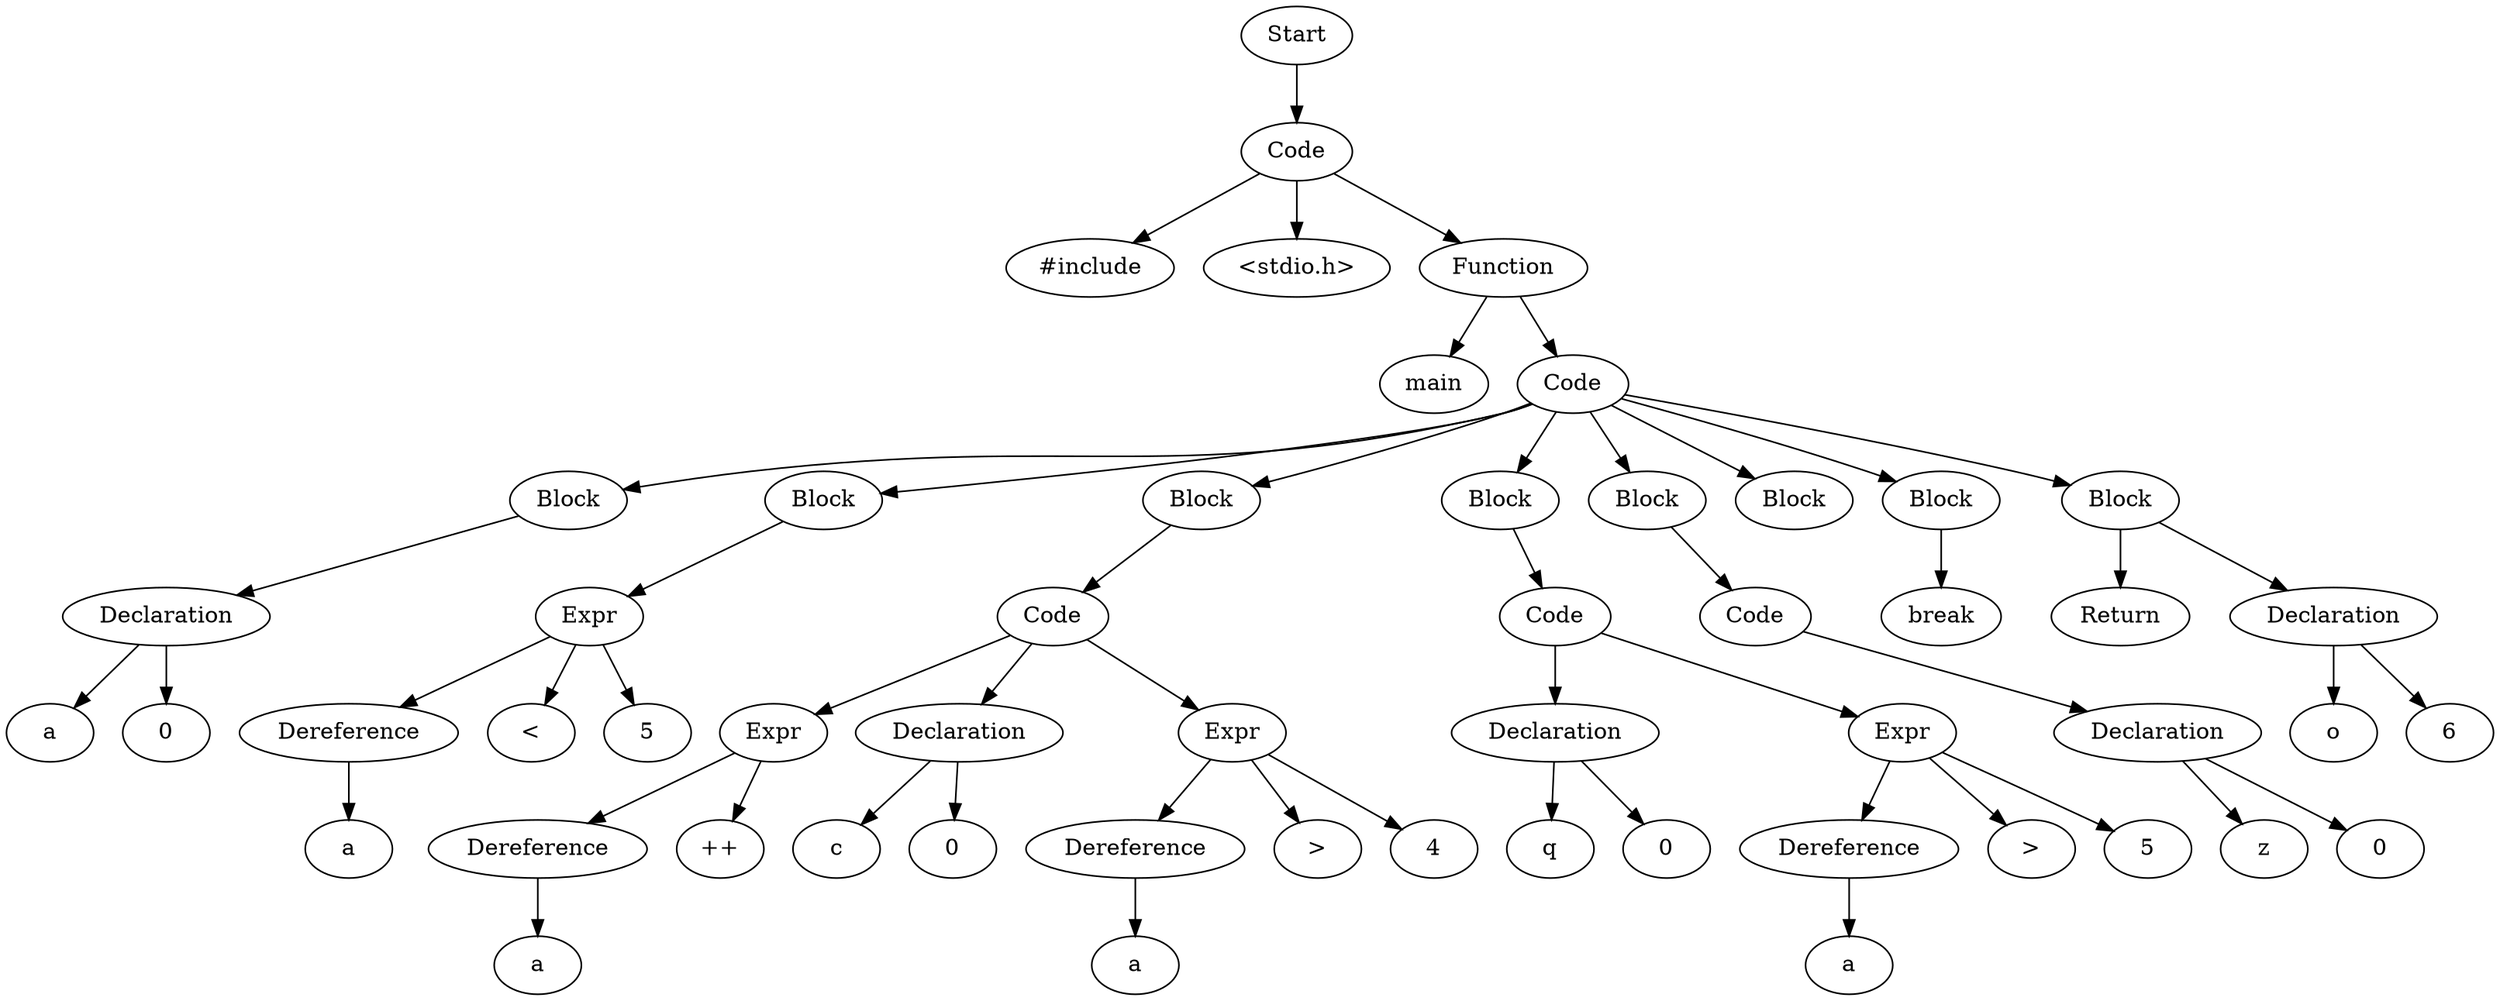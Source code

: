 digraph AST {
  "135171120308016" [label="Start"];
  "135171120308016" -> "135171120471616";
  "135171120471616" [label="Code"];
  "135171120471616" -> "135171120476848";
  "135171120471616" -> "135171120467104";
  "135171120471616" -> "135171120472096";
  "135171120476848" [label="#include"];
  "135171120467104" [label="<stdio.h>"];
  "135171120472096" [label="Function"];
  "135171120472096" -> "135171120464080";
  "135171120472096" -> "135171120479008";
  "135171120464080" [label="main"];
  "135171120479008" [label="Code"];
  "135171120479008" -> "135171120474304";
  "135171120479008" -> "135171120465088";
  "135171120479008" -> "135171120472816";
  "135171120479008" -> "135171118613024";
  "135171120479008" -> "135171118613792";
  "135171120479008" -> "135171118614368";
  "135171120479008" -> "135171118614608";
  "135171120479008" -> "135171118614800";
  "135171120474304" [label="Block"];
  "135171120474304" -> "135171120478384";
  "135171120478384" [label="Declaration"];
  "135171120478384" -> "135171120478000";
  "135171120478384" -> "135171120479248";
  "135171120478000" [label="a"];
  "135171120479248" [label="0"];
  "135171120465088" [label="Block"];
  "135171120465088" -> "135171120473392";
  "135171120473392" [label="Expr"];
  "135171120473392" -> "135171120479824";
  "135171120473392" -> "135171120472480";
  "135171120473392" -> "135171120468448";
  "135171120479824" [label="Dereference"];
  "135171120479824" -> "135171120466864";
  "135171120466864" [label="a"];
  "135171120472480" [label="<"];
  "135171120468448" [label="5"];
  "135171120472816" [label="Block"];
  "135171120472816" -> "135171120466576";
  "135171120466576" [label="Code"];
  "135171120466576" -> "135171120471184";
  "135171120466576" -> "135171118612544";
  "135171120466576" -> "135171118612832";
  "135171120471184" [label="Expr"];
  "135171120471184" -> "135171118612592";
  "135171120471184" -> "135171118612688";
  "135171118612592" [label="Dereference"];
  "135171118612592" -> "135171118612736";
  "135171118612736" [label="a"];
  "135171118612688" [label="++"];
  "135171118612544" [label="Declaration"];
  "135171118612544" -> "135171118612880";
  "135171118612544" -> "135171118612928";
  "135171118612880" [label="c"];
  "135171118612928" [label="0"];
  "135171118612832" [label="Expr"];
  "135171118612832" -> "135171118613072";
  "135171118612832" -> "135171118613168";
  "135171118612832" -> "135171118613264";
  "135171118613072" [label="Dereference"];
  "135171118613072" -> "135171118613216";
  "135171118613216" [label="a"];
  "135171118613168" [label=">"];
  "135171118613264" [label="4"];
  "135171118613024" [label="Block"];
  "135171118613024" -> "135171118613360";
  "135171118613360" [label="Code"];
  "135171118613360" -> "135171118613504";
  "135171118613360" -> "135171118613600";
  "135171118613504" [label="Declaration"];
  "135171118613504" -> "135171118613648";
  "135171118613504" -> "135171118613696";
  "135171118613648" [label="q"];
  "135171118613696" [label="0"];
  "135171118613600" [label="Expr"];
  "135171118613600" -> "135171118613840";
  "135171118613600" -> "135171118613936";
  "135171118613600" -> "135171118614032";
  "135171118613840" [label="Dereference"];
  "135171118613840" -> "135171118613984";
  "135171118613984" [label="a"];
  "135171118613936" [label=">"];
  "135171118614032" [label="5"];
  "135171118613792" [label="Block"];
  "135171118613792" -> "135171118614128";
  "135171118614128" [label="Code"];
  "135171118614128" -> "135171118614272";
  "135171118614272" [label="Declaration"];
  "135171118614272" -> "135171118614416";
  "135171118614272" -> "135171118614464";
  "135171118614416" [label="z"];
  "135171118614464" [label="0"];
  "135171118614368" [label="Block"];
  "135171118614608" [label="Block"];
  "135171118614608" -> "135171118614704";
  "135171118614704" [label="break"];
  "135171118614800" [label="Block"];
  "135171118614800" -> "135171118614896";
  "135171118614800" -> "135171118614992";
  "135171118614896" [label="Return"];
  "135171118614992" [label="Declaration"];
  "135171118614992" -> "135171118615136";
  "135171118614992" -> "135171118615184";
  "135171118615136" [label="o"];
  "135171118615184" [label="6"];
}

